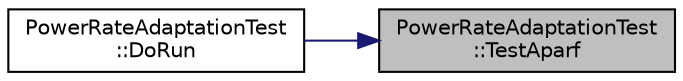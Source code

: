 digraph "PowerRateAdaptationTest::TestAparf"
{
 // LATEX_PDF_SIZE
  edge [fontname="Helvetica",fontsize="10",labelfontname="Helvetica",labelfontsize="10"];
  node [fontname="Helvetica",fontsize="10",shape=record];
  rankdir="RL";
  Node1 [label="PowerRateAdaptationTest\l::TestAparf",height=0.2,width=0.4,color="black", fillcolor="grey75", style="filled", fontcolor="black",tooltip="Test aparf function."];
  Node1 -> Node2 [dir="back",color="midnightblue",fontsize="10",style="solid",fontname="Helvetica"];
  Node2 [label="PowerRateAdaptationTest\l::DoRun",height=0.2,width=0.4,color="black", fillcolor="white", style="filled",URL="$class_power_rate_adaptation_test.html#aab868cfafe1fcef3c1a777720571147d",tooltip="Implementation to actually run this TestCase."];
}
